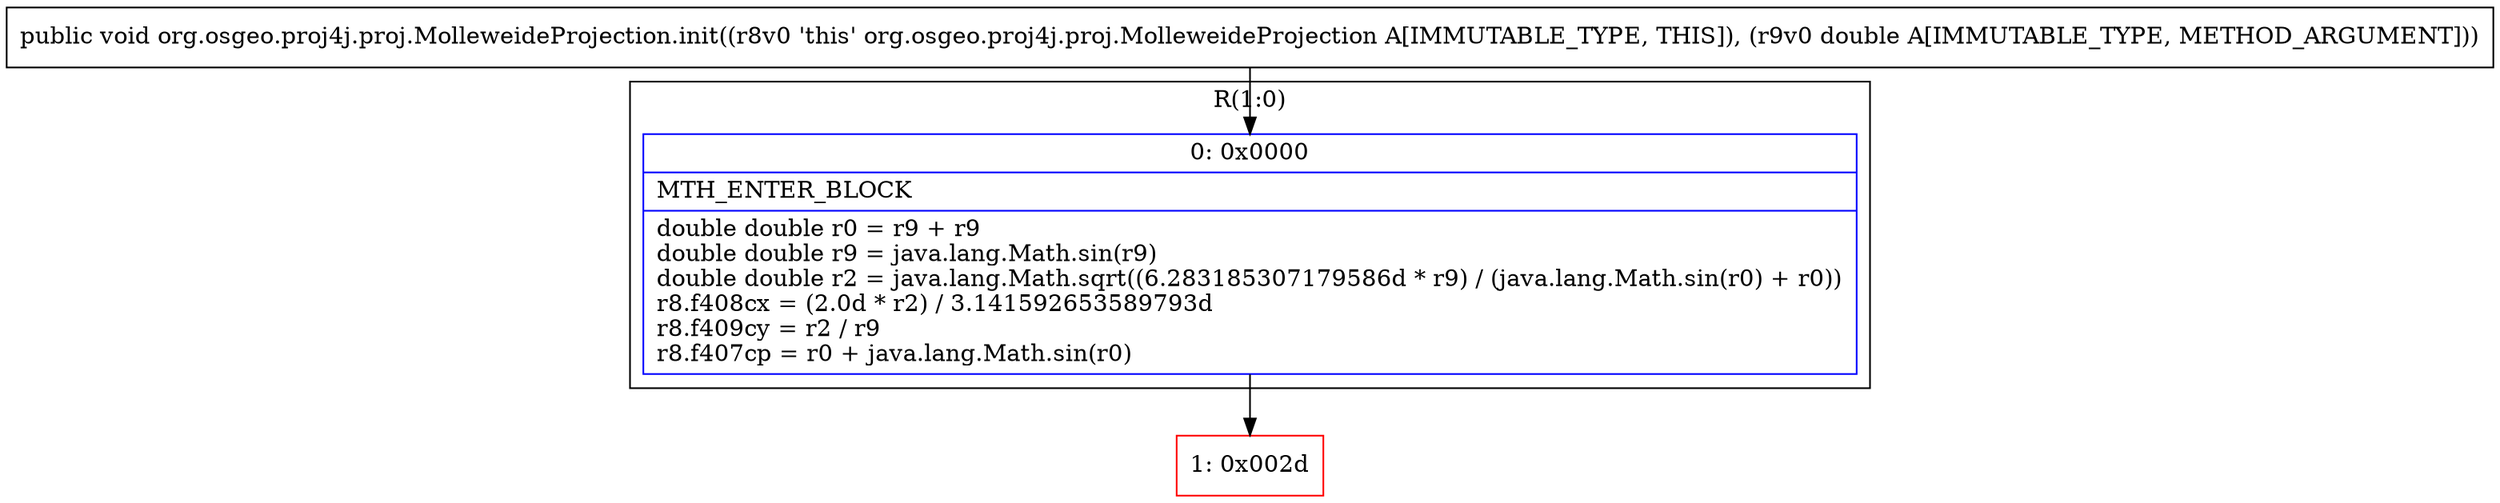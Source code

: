 digraph "CFG fororg.osgeo.proj4j.proj.MolleweideProjection.init(D)V" {
subgraph cluster_Region_775846217 {
label = "R(1:0)";
node [shape=record,color=blue];
Node_0 [shape=record,label="{0\:\ 0x0000|MTH_ENTER_BLOCK\l|double double r0 = r9 + r9\ldouble double r9 = java.lang.Math.sin(r9)\ldouble double r2 = java.lang.Math.sqrt((6.283185307179586d * r9) \/ (java.lang.Math.sin(r0) + r0))\lr8.f408cx = (2.0d * r2) \/ 3.141592653589793d\lr8.f409cy = r2 \/ r9\lr8.f407cp = r0 + java.lang.Math.sin(r0)\l}"];
}
Node_1 [shape=record,color=red,label="{1\:\ 0x002d}"];
MethodNode[shape=record,label="{public void org.osgeo.proj4j.proj.MolleweideProjection.init((r8v0 'this' org.osgeo.proj4j.proj.MolleweideProjection A[IMMUTABLE_TYPE, THIS]), (r9v0 double A[IMMUTABLE_TYPE, METHOD_ARGUMENT])) }"];
MethodNode -> Node_0;
Node_0 -> Node_1;
}

